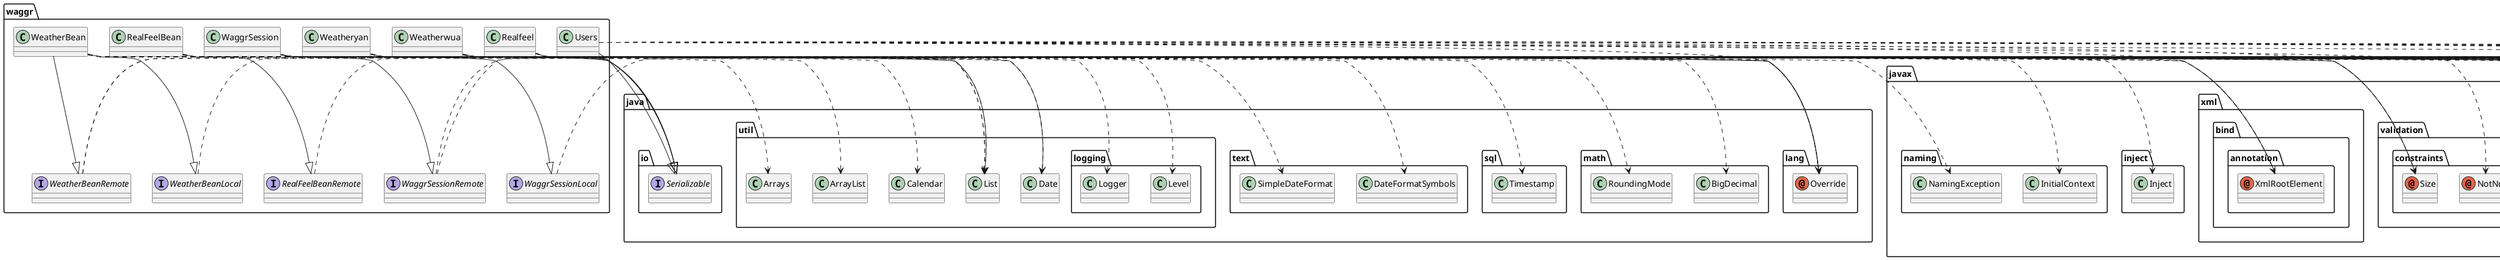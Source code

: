 @startuml
annotation java.lang.Override
annotation javax.ejb.EJB
annotation javax.ejb.Local
annotation javax.ejb.LocalBean
annotation javax.ejb.Remote
annotation javax.ejb.Stateless
annotation javax.persistence.Basic
annotation javax.persistence.Column
annotation javax.persistence.Entity
annotation javax.persistence.GeneratedValue
annotation javax.persistence.Id
annotation javax.persistence.NamedQueries
annotation javax.persistence.NamedQuery
annotation javax.persistence.PersistenceContext
annotation javax.persistence.Table
annotation javax.persistence.Temporal
annotation javax.validation.constraints.NotNull
annotation javax.validation.constraints.Size
annotation javax.xml.bind.annotation.XmlRootElement
class java.math.BigDecimal
class java.math.RoundingMode
class java.sql.Timestamp
class java.text.DateFormatSymbols
class java.text.SimpleDateFormat
class java.util.ArrayList
class java.util.Arrays
class java.util.Calendar
class java.util.Date
class java.util.List
class java.util.logging.Level
class java.util.logging.Logger
class javax.inject.Inject
class javax.naming.InitialContext
class javax.naming.NamingException
class javax.persistence.EntityManager
class javax.persistence.GenerationType
class javax.persistence.Query
class javax.persistence.TemporalType
class waggr.RealFeelBean
class waggr.Realfeel
class waggr.Users
class waggr.WaggrSession
class waggr.WeatherBean
class waggr.Weatherwua
class waggr.Weatheryan
interface java.io.Serializable
interface waggr.RealFeelBeanRemote
interface waggr.WaggrSessionLocal
interface waggr.WaggrSessionRemote
interface waggr.WeatherBeanLocal
interface waggr.WeatherBeanRemote
waggr.RealFeelBean ..> javax.ejb.EJB
waggr.RealFeelBean ..> javax.ejb.LocalBean
waggr.RealFeelBean ..> javax.ejb.Stateless
waggr.RealFeelBean ..> javax.persistence.PersistenceContext
waggr.RealFeelBean ..> java.sql.Timestamp
waggr.RealFeelBean ..> java.util.List
waggr.RealFeelBean ..> java.util.logging.Level
waggr.RealFeelBean ..> java.util.logging.Logger
waggr.RealFeelBean ..> javax.inject.Inject
waggr.RealFeelBean ..> javax.naming.InitialContext
waggr.RealFeelBean ..> javax.naming.NamingException
waggr.RealFeelBean ..> javax.persistence.EntityManager
waggr.RealFeelBean ..> javax.persistence.Query
waggr.RealFeelBean --|> waggr.RealFeelBeanRemote
waggr.Realfeel ..> java.lang.Override
waggr.Realfeel ..> javax.persistence.Basic
waggr.Realfeel ..> javax.persistence.Column
waggr.Realfeel ..> javax.persistence.Entity
waggr.Realfeel ..> javax.persistence.GeneratedValue
waggr.Realfeel ..> javax.persistence.Id
waggr.Realfeel ..> javax.persistence.NamedQueries
waggr.Realfeel ..> javax.persistence.NamedQuery
waggr.Realfeel ..> javax.persistence.Table
waggr.Realfeel ..> javax.persistence.Temporal
waggr.Realfeel ..> javax.validation.constraints.Size
waggr.Realfeel ..> javax.xml.bind.annotation.XmlRootElement
waggr.Realfeel ..> java.util.Date
waggr.Realfeel ..> javax.persistence.GenerationType
waggr.Realfeel ..> javax.persistence.TemporalType
waggr.Realfeel --|> java.io.Serializable
waggr.Users ..> java.lang.Override
waggr.Users ..> javax.persistence.Basic
waggr.Users ..> javax.persistence.Column
waggr.Users ..> javax.persistence.Entity
waggr.Users ..> javax.persistence.Id
waggr.Users ..> javax.persistence.NamedQueries
waggr.Users ..> javax.persistence.NamedQuery
waggr.Users ..> javax.persistence.Table
waggr.Users ..> javax.validation.constraints.NotNull
waggr.Users ..> javax.validation.constraints.Size
waggr.Users ..> javax.xml.bind.annotation.XmlRootElement
waggr.Users --|> java.io.Serializable
waggr.WaggrSession ..> java.lang.Override
waggr.WaggrSession ..> javax.ejb.EJB
waggr.WaggrSession ..> javax.ejb.LocalBean
waggr.WaggrSession ..> javax.ejb.Stateless
waggr.WaggrSession ..> javax.persistence.PersistenceContext
waggr.WaggrSession ..> java.util.List
waggr.WaggrSession ..> javax.persistence.EntityManager
waggr.WaggrSession ..> javax.persistence.Query
waggr.WaggrSession --|> waggr.WaggrSessionLocal
waggr.WaggrSession --|> waggr.WaggrSessionRemote
waggr.WeatherBean ..> java.lang.Override
waggr.WeatherBean ..> javax.ejb.LocalBean
waggr.WeatherBean ..> javax.ejb.Stateless
waggr.WeatherBean ..> javax.persistence.PersistenceContext
waggr.WeatherBean ..> java.math.BigDecimal
waggr.WeatherBean ..> java.math.RoundingMode
waggr.WeatherBean ..> java.text.DateFormatSymbols
waggr.WeatherBean ..> java.text.SimpleDateFormat
waggr.WeatherBean ..> java.util.ArrayList
waggr.WeatherBean ..> java.util.Arrays
waggr.WeatherBean ..> java.util.Calendar
waggr.WeatherBean ..> java.util.List
waggr.WeatherBean ..> javax.persistence.EntityManager
waggr.WeatherBean ..> javax.persistence.Query
waggr.WeatherBean --|> waggr.WeatherBeanLocal
waggr.WeatherBean --|> waggr.WeatherBeanRemote
waggr.Weatherwua ..> java.lang.Override
waggr.Weatherwua ..> javax.persistence.Basic
waggr.Weatherwua ..> javax.persistence.Column
waggr.Weatherwua ..> javax.persistence.Entity
waggr.Weatherwua ..> javax.persistence.GeneratedValue
waggr.Weatherwua ..> javax.persistence.Id
waggr.Weatherwua ..> javax.persistence.NamedQueries
waggr.Weatherwua ..> javax.persistence.NamedQuery
waggr.Weatherwua ..> javax.persistence.Table
waggr.Weatherwua ..> javax.persistence.Temporal
waggr.Weatherwua ..> javax.validation.constraints.Size
waggr.Weatherwua ..> javax.xml.bind.annotation.XmlRootElement
waggr.Weatherwua ..> java.util.Date
waggr.Weatherwua ..> javax.persistence.GenerationType
waggr.Weatherwua ..> javax.persistence.TemporalType
waggr.Weatherwua --|> java.io.Serializable
waggr.Weatheryan ..> java.lang.Override
waggr.Weatheryan ..> javax.persistence.Basic
waggr.Weatheryan ..> javax.persistence.Column
waggr.Weatheryan ..> javax.persistence.Entity
waggr.Weatheryan ..> javax.persistence.GeneratedValue
waggr.Weatheryan ..> javax.persistence.Id
waggr.Weatheryan ..> javax.persistence.NamedQueries
waggr.Weatheryan ..> javax.persistence.NamedQuery
waggr.Weatheryan ..> javax.persistence.Table
waggr.Weatheryan ..> javax.persistence.Temporal
waggr.Weatheryan ..> javax.validation.constraints.Size
waggr.Weatheryan ..> javax.xml.bind.annotation.XmlRootElement
waggr.Weatheryan ..> java.util.Date
waggr.Weatheryan ..> javax.persistence.GenerationType
waggr.Weatheryan ..> javax.persistence.TemporalType
waggr.Weatheryan --|> java.io.Serializable
waggr.RealFeelBeanRemote ..> javax.ejb.Remote
waggr.WaggrSessionLocal ..> javax.ejb.Local
waggr.WaggrSessionRemote ..> javax.ejb.Remote
waggr.WaggrSessionRemote ..> java.util.List
waggr.WeatherBeanLocal ..> javax.ejb.Local
waggr.WeatherBeanRemote ..> javax.ejb.Remote
waggr.WeatherBeanRemote ..> java.util.List
@enduml